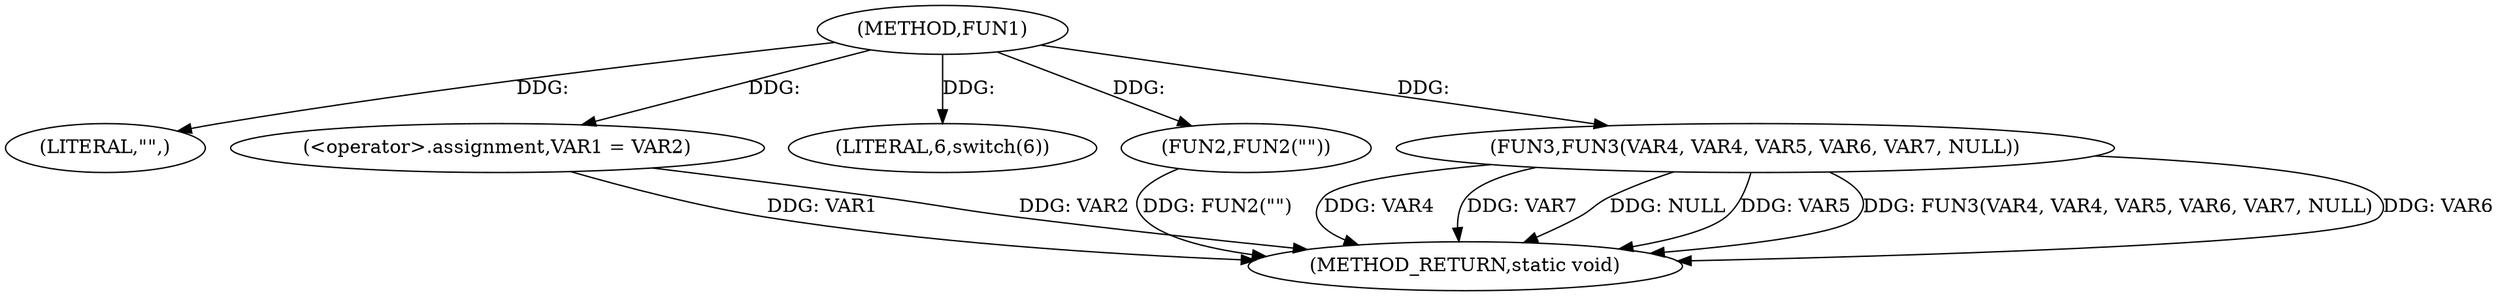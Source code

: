 digraph FUN1 {  
"1000100" [label = "(METHOD,FUN1)" ]
"1000123" [label = "(METHOD_RETURN,static void)" ]
"1000103" [label = "(LITERAL,\"\",)" ]
"1000104" [label = "(<operator>.assignment,VAR1 = VAR2)" ]
"1000108" [label = "(LITERAL,6,switch(6))" ]
"1000113" [label = "(FUN2,FUN2(\"\"))" ]
"1000116" [label = "(FUN3,FUN3(VAR4, VAR4, VAR5, VAR6, VAR7, NULL))" ]
  "1000116" -> "1000123"  [ label = "DDG: VAR4"] 
  "1000104" -> "1000123"  [ label = "DDG: VAR1"] 
  "1000116" -> "1000123"  [ label = "DDG: VAR7"] 
  "1000116" -> "1000123"  [ label = "DDG: NULL"] 
  "1000116" -> "1000123"  [ label = "DDG: VAR5"] 
  "1000116" -> "1000123"  [ label = "DDG: FUN3(VAR4, VAR4, VAR5, VAR6, VAR7, NULL)"] 
  "1000104" -> "1000123"  [ label = "DDG: VAR2"] 
  "1000113" -> "1000123"  [ label = "DDG: FUN2(\"\")"] 
  "1000116" -> "1000123"  [ label = "DDG: VAR6"] 
  "1000100" -> "1000103"  [ label = "DDG: "] 
  "1000100" -> "1000104"  [ label = "DDG: "] 
  "1000100" -> "1000108"  [ label = "DDG: "] 
  "1000100" -> "1000113"  [ label = "DDG: "] 
  "1000100" -> "1000116"  [ label = "DDG: "] 
}
